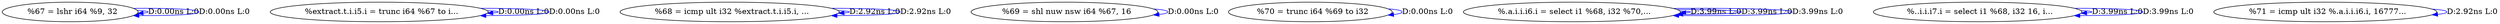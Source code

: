digraph {
Node0x3859d10[label="  %67 = lshr i64 %9, 32"];
Node0x3859d10 -> Node0x3859d10[label="D:0.00ns L:0",color=blue];
Node0x3859d10 -> Node0x3859d10[label="D:0.00ns L:0",color=blue];
Node0x3859df0[label="  %extract.t.i.i5.i = trunc i64 %67 to i..."];
Node0x3859df0 -> Node0x3859df0[label="D:0.00ns L:0",color=blue];
Node0x3859df0 -> Node0x3859df0[label="D:0.00ns L:0",color=blue];
Node0x3859ed0[label="  %68 = icmp ult i32 %extract.t.i.i5.i, ..."];
Node0x3859ed0 -> Node0x3859ed0[label="D:2.92ns L:0",color=blue];
Node0x3859ed0 -> Node0x3859ed0[label="D:2.92ns L:0",color=blue];
Node0x3859fe0[label="  %69 = shl nuw nsw i64 %67, 16"];
Node0x3859fe0 -> Node0x3859fe0[label="D:0.00ns L:0",color=blue];
Node0x385a0c0[label="  %70 = trunc i64 %69 to i32"];
Node0x385a0c0 -> Node0x385a0c0[label="D:0.00ns L:0",color=blue];
Node0x385a1a0[label="  %.a.i.i.i6.i = select i1 %68, i32 %70,..."];
Node0x385a1a0 -> Node0x385a1a0[label="D:3.99ns L:0",color=blue];
Node0x385a1a0 -> Node0x385a1a0[label="D:3.99ns L:0",color=blue];
Node0x385a1a0 -> Node0x385a1a0[label="D:3.99ns L:0",color=blue];
Node0x385a2e0[label="  %..i.i.i7.i = select i1 %68, i32 16, i..."];
Node0x385a2e0 -> Node0x385a2e0[label="D:3.99ns L:0",color=blue];
Node0x385a2e0 -> Node0x385a2e0[label="D:3.99ns L:0",color=blue];
Node0x385dad0[label="  %71 = icmp ult i32 %.a.i.i.i6.i, 16777..."];
Node0x385dad0 -> Node0x385dad0[label="D:2.92ns L:0",color=blue];
}
